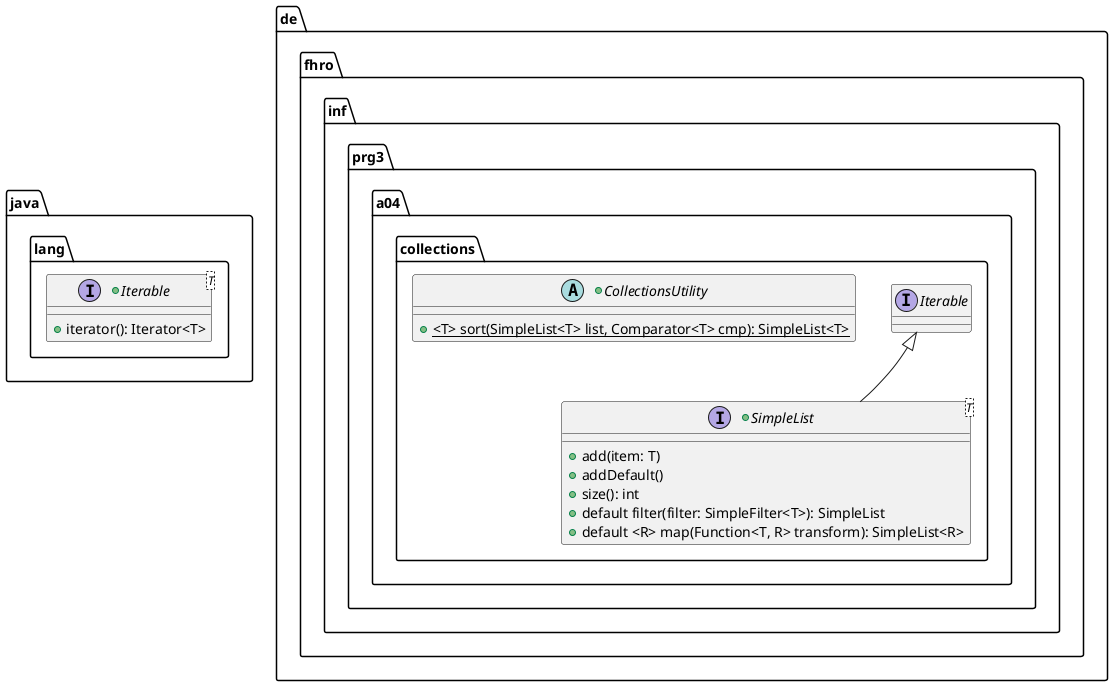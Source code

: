 @startuml

package java.lang {

    +interface Iterable<T> {
        +iterator(): Iterator<T>
    }
}

package de.fhro.inf.prg3.a04.collections {
    +interface SimpleList<T> extends Iterable {
        +add(item: T)
        +addDefault()
        +size(): int
        +default filter(filter: SimpleFilter<T>): SimpleList
        +default <R> map(Function<T, R> transform): SimpleList<R>
    }
    +abstract class CollectionsUtility {
        +{static}<T> sort(SimpleList<T> list, Comparator<T> cmp): SimpleList<T>
    }
}
@enduml